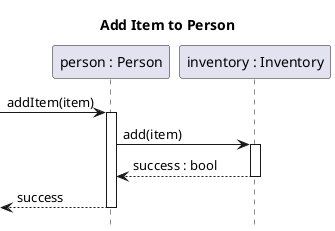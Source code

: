 @startuml person-add-item

title Add Item to Person
hide footbox
autoactivate on

participant "person : Person" as person
participant "inventory : Inventory" as inventory

[-> person : addItem(item)
	person -> inventory : add(item)
	return success : bool
return success

@enduml
